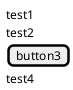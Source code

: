 {
  "sha1": "5jz73iqz6nqyjqyzl8057gnab0q7hr6",
  "insertion": {
    "when": "2024-05-30T20:48:20.758Z",
    "user": "plantuml@gmail.com"
  }
}
@startsalt
{
test1
test2
[button3]
test4
} 
@endsalt
